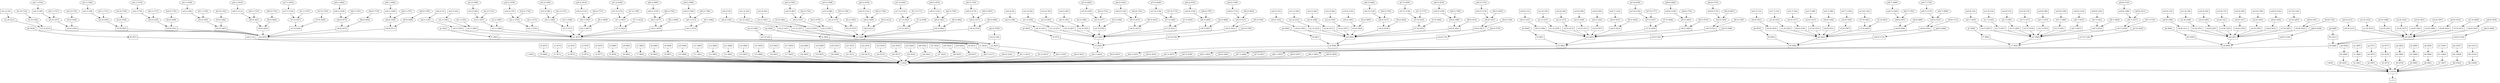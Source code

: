 digraph G { 
"x"[label="\N (1)", color=black, shape=polygon ]
"s"[label="\N (932)" , color=black ]
"s"->"z"
"z"[label="\N (1016)", color=black, shape=polygon ]
"z"->"x"
"f0"[label="\N (957)", color=black, shape=polygon ]
"f0"->"e0"
"f1"[label="\N (963)", color=black, shape=polygon ]
"f1"->"e1"
"f2"[label="\N (969)", color=black, shape=polygon ]
"f2"->"e2"
"f3"[label="\N (975)", color=black, shape=polygon ]
"f3"->"e3"
"f4"[label="\N (981)", color=black, shape=polygon ]
"f4"->"e4"
"f5"[label="\N (987)", color=black, shape=polygon ]
"f5"->"e5"
"f6"[label="\N (993)", color=black, shape=polygon ]
"f6"->"e6"
"f7"[label="\N (999)", color=black, shape=polygon ]
"f7"->"e7"
"f8"[label="\N (1005)", color=black, shape=polygon ]
"f8"->"e8"
"f9"[label="\N (1011)", color=black, shape=polygon ]
"f9"->"e9"
"c"[label="\N (930)" , color=black ]
"c"->"s"
"r"[label="\N (934)" , color=black ]
"r"->"z"
"g0"[label="\N (816)" , color=black ]
"g0"->"f0"
"g1"[label="\N (822)" , color=black ]
"g1"->"f1"
"g2"[label="\N (828)" , color=black ]
"g2"->"f2"
"g3"[label="\N (834)" , color=black ]
"g3"->"f3"
"g4"[label="\N (840)" , color=black ]
"g4"->"f4"
"g5"[label="\N (846)" , color=black ]
"g5"->"f5"
"g6"[label="\N (852)" , color=black ]
"g6"->"f6"
"g7"[label="\N (858)" , color=black ]
"g7"->"f7"
"g8"[label="\N (864)" , color=black ]
"g8"->"f8"
"g9"[label="\N (868)" , color=black ]
"g9"->"f9"
"a0"[label="\N (870)", color=black, shape=polygon ]
"a0"->"t0"
"t0"[label="\N (869)" , color=black ]
"t0"->"s"
"a1"[label="\N (872)", color=black, shape=polygon ]
"a1"->"t1"
"t1"[label="\N (871)" , color=black ]
"t1"->"s"
"a2"[label="\N (874)", color=black, shape=polygon ]
"a2"->"t2"
"t2"[label="\N (873)" , color=black ]
"t2"->"s"
"a3"[label="\N (876)", color=black, shape=polygon ]
"a3"->"t3"
"t3"[label="\N (875)" , color=black ]
"t3"->"s"
"a4"[label="\N (878)", color=black, shape=polygon ]
"a4"->"t4"
"t4"[label="\N (877)" , color=black ]
"t4"->"s"
"a5"[label="\N (880)", color=black, shape=polygon ]
"a5"->"t5"
"t5"[label="\N (879)" , color=black ]
"t5"->"s"
"a6"[label="\N (882)", color=black, shape=polygon ]
"a6"->"t6"
"t6"[label="\N (881)" , color=black ]
"t6"->"s"
"a7"[label="\N (884)", color=black, shape=polygon ]
"a7"->"t7"
"t7"[label="\N (883)" , color=black ]
"t7"->"s"
"a8"[label="\N (886)", color=black, shape=polygon ]
"a8"->"t8"
"t8"[label="\N (885)" , color=black ]
"t8"->"s"
"a9"[label="\N (888)", color=black, shape=polygon ]
"a9"->"t9"
"t9"[label="\N (887)" , color=black ]
"t9"->"s"
"a10"[label="\N (890)", color=black, shape=polygon ]
"a10"->"t10"
"t10"[label="\N (889)" , color=black ]
"t10"->"s"
"a11"[label="\N (892)", color=black, shape=polygon ]
"a11"->"t11"
"t11"[label="\N (891)" , color=black ]
"t11"->"s"
"a12"[label="\N (894)", color=black, shape=polygon ]
"a12"->"t12"
"t12"[label="\N (893)" , color=black ]
"t12"->"s"
"a13"[label="\N (896)", color=black, shape=polygon ]
"a13"->"t13"
"t13"[label="\N (895)" , color=black ]
"t13"->"s"
"a14"[label="\N (898)", color=black, shape=polygon ]
"a14"->"t14"
"t14"[label="\N (897)" , color=black ]
"t14"->"s"
"a15"[label="\N (900)", color=black, shape=polygon ]
"a15"->"t15"
"t15"[label="\N (899)" , color=black ]
"t15"->"s"
"a16"[label="\N (902)", color=black, shape=polygon ]
"a16"->"t16"
"t16"[label="\N (901)" , color=black ]
"t16"->"s"
"a17"[label="\N (904)", color=black, shape=polygon ]
"a17"->"t17"
"t17"[label="\N (903)" , color=black ]
"t17"->"s"
"a18"[label="\N (906)", color=black, shape=polygon ]
"a18"->"t18"
"t18"[label="\N (905)" , color=black ]
"t18"->"s"
"a19"[label="\N (908)", color=black, shape=polygon ]
"a19"->"t19"
"t19"[label="\N (907)" , color=black ]
"t19"->"s"
"a20"[label="\N (910)", color=black, shape=polygon ]
"a20"->"t20"
"t20"[label="\N (909)" , color=black ]
"t20"->"s"
"a21"[label="\N (912)", color=black, shape=polygon ]
"a21"->"t21"
"t21"[label="\N (911)" , color=black ]
"t21"->"s"
"a22"[label="\N (914)", color=black, shape=polygon ]
"a22"->"t22"
"t22"[label="\N (913)" , color=black ]
"t22"->"s"
"a23"[label="\N (916)", color=black, shape=polygon ]
"a23"->"t23"
"t23"[label="\N (915)" , color=black ]
"t23"->"s"
"a24"[label="\N (918)", color=black, shape=polygon ]
"a24"->"t24"
"t24"[label="\N (917)" , color=black ]
"t24"->"s"
"a25"[label="\N (920)", color=black, shape=polygon ]
"a25"->"t25"
"t25"[label="\N (919)" , color=black ]
"t25"->"s"
"a26"[label="\N (922)", color=black, shape=polygon ]
"a26"->"t26"
"t26"[label="\N (921)" , color=black ]
"t26"->"s"
"a27"[label="\N (924)", color=black, shape=polygon ]
"a27"->"t27"
"t27"[label="\N (923)" , color=black ]
"t27"->"s"
"a28"[label="\N (926)", color=black, shape=polygon ]
"a28"->"t28"
"t28"[label="\N (925)" , color=black ]
"t28"->"s"
"a29"[label="\N (928)", color=black, shape=polygon ]
"a29"->"t29"
"t29"[label="\N (927)" , color=black ]
"t29"->"s"
"u(0,1)"[label="\N (181)" , color=black ]
"u(0,1)"->"v(0,1)"
"v(0,1)"[label="\N (183)", color=black, shape=polygon ]
"v(0,1)"->"m1"
"w(0,1)"[label="\N (2)", color=black, shape=polygon ]
"w(0,1)"->"e0"
"m1"[label="\N (937)", color=black, shape=polygon ]
"m1"->"e1"
"e0"[label="\N (812)", color=black, shape=polygon ]
"e0"->"d(0,1)"
"q1"[label="\N (965)", color=black, shape=polygon ]
"q1"->"h1"
"u(0,2)"[label="\N (185)" , color=black ]
"u(0,2)"->"v(0,2)"
"v(0,2)"[label="\N (187)", color=black, shape=polygon ]
"v(0,2)"->"m2"
"w(0,2)"[label="\N (4)", color=black, shape=polygon ]
"w(0,2)"->"u(0,1)"
"m2"[label="\N (939)", color=black, shape=polygon ]
"m2"->"e2"
"q2"[label="\N (971)", color=black, shape=polygon ]
"q2"->"h2"
"u(0,3)"[label="\N (189)" , color=black ]
"u(0,3)"->"v(0,3)"
"v(0,3)"[label="\N (191)", color=black, shape=polygon ]
"v(0,3)"->"m3"
"w(0,3)"[label="\N (6)", color=black, shape=polygon ]
"w(0,3)"->"u(0,2)"
"m3"[label="\N (941)", color=black, shape=polygon ]
"m3"->"e3"
"q3"[label="\N (977)", color=black, shape=polygon ]
"q3"->"h3"
"u(0,4)"[label="\N (193)" , color=black ]
"u(0,4)"->"v(0,4)"
"v(0,4)"[label="\N (195)", color=black, shape=polygon ]
"v(0,4)"->"m4"
"w(0,4)"[label="\N (8)", color=black, shape=polygon ]
"w(0,4)"->"u(0,3)"
"m4"[label="\N (943)", color=black, shape=polygon ]
"m4"->"e4"
"q4"[label="\N (983)", color=black, shape=polygon ]
"q4"->"h4"
"u(0,5)"[label="\N (197)" , color=black ]
"u(0,5)"->"v(0,5)"
"v(0,5)"[label="\N (199)", color=black, shape=polygon ]
"v(0,5)"->"m5"
"w(0,5)"[label="\N (10)", color=black, shape=polygon ]
"w(0,5)"->"u(0,4)"
"m5"[label="\N (945)", color=black, shape=polygon ]
"m5"->"e5"
"q5"[label="\N (989)", color=black, shape=polygon ]
"q5"->"h5"
"u(0,6)"[label="\N (201)" , color=black ]
"u(0,6)"->"v(0,6)"
"v(0,6)"[label="\N (203)", color=black, shape=polygon ]
"v(0,6)"->"m6"
"w(0,6)"[label="\N (12)", color=black, shape=polygon ]
"w(0,6)"->"u(0,5)"
"m6"[label="\N (947)", color=black, shape=polygon ]
"m6"->"e6"
"q6"[label="\N (995)", color=black, shape=polygon ]
"q6"->"h6"
"u(0,7)"[label="\N (205)" , color=black ]
"u(0,7)"->"v(0,7)"
"v(0,7)"[label="\N (207)", color=black, shape=polygon ]
"v(0,7)"->"m7"
"w(0,7)"[label="\N (14)", color=black, shape=polygon ]
"w(0,7)"->"u(0,6)"
"m7"[label="\N (949)", color=black, shape=polygon ]
"m7"->"e7"
"q7"[label="\N (1001)", color=black, shape=polygon ]
"q7"->"h7"
"u(0,8)"[label="\N (209)" , color=black ]
"u(0,8)"->"v(0,8)"
"v(0,8)"[label="\N (211)", color=black, shape=polygon ]
"v(0,8)"->"m8"
"w(0,8)"[label="\N (16)", color=black, shape=polygon ]
"w(0,8)"->"u(0,7)"
"m8"[label="\N (951)", color=black, shape=polygon ]
"m8"->"e8"
"q8"[label="\N (1007)", color=black, shape=polygon ]
"q8"->"h8"
"u(0,9)"[label="\N (213)" , color=black ]
"u(0,9)"->"v(0,9)"
"v(0,9)"[label="\N (215)", color=black, shape=polygon ]
"v(0,9)"->"m9"
"w(0,9)"[label="\N (18)", color=black, shape=polygon ]
"w(0,9)"->"u(0,8)"
"m9"[label="\N (953)", color=black, shape=polygon ]
"m9"->"e9"
"q9"[label="\N (1013)", color=black, shape=polygon ]
"q9"->"h9"
"d(0,1)"[label="\N (217)" , color=black ]
"d(0,1)"->"s"
"d(0,0)"[label="\N (219)" , color=black ]
"d(0,0)"->"s"
"h0"[label="\N (960)", color=black, shape=polygon ]
"h0"->"k0"
"m0"[label="\N (935)", color=black, shape=polygon ]
"m0"->"e0"
"q0"[label="\N (959)", color=black, shape=polygon ]
"q0"->"h0"
"k0"[label="\N (955)" , color=black ]
"k0"->"z"
"u(1,0)"[label="\N (221)" , color=black ]
"u(1,0)"->"v(1,0)"
"v(1,0)"[label="\N (223)", color=black, shape=polygon ]
"v(1,0)"->"m0"
"w(1,0)"[label="\N (20)", color=black, shape=polygon ]
"w(1,0)"->"e1"
"b(1,0)"[label="\N (723)" , color=black ]
"b(1,0)"->"l(1,0)"
"l(1,0)"[label="\N (544)" , color=black ]
"l(1,0)"->"v(1,0)"
"p(1,0)"[label="\N (546)" , color=black ]
"p(1,0)"->"w(1,0)"
"e1"[label="\N (818)", color=black, shape=polygon ]
"e1"->"d(1,1)"
"u(1,2)"[label="\N (225)" , color=black ]
"u(1,2)"->"v(1,2)"
"v(1,2)"[label="\N (227)", color=black, shape=polygon ]
"v(1,2)"->"m2"
"w(1,2)"[label="\N (22)", color=black, shape=polygon ]
"w(1,2)"->"u(1,0)"
"u(1,3)"[label="\N (229)" , color=black ]
"u(1,3)"->"v(1,3)"
"v(1,3)"[label="\N (231)", color=black, shape=polygon ]
"v(1,3)"->"m3"
"w(1,3)"[label="\N (24)", color=black, shape=polygon ]
"w(1,3)"->"u(1,2)"
"u(1,4)"[label="\N (233)" , color=black ]
"u(1,4)"->"v(1,4)"
"v(1,4)"[label="\N (235)", color=black, shape=polygon ]
"v(1,4)"->"m4"
"w(1,4)"[label="\N (26)", color=black, shape=polygon ]
"w(1,4)"->"u(1,3)"
"u(1,5)"[label="\N (237)" , color=black ]
"u(1,5)"->"v(1,5)"
"v(1,5)"[label="\N (239)", color=black, shape=polygon ]
"v(1,5)"->"m5"
"w(1,5)"[label="\N (28)", color=black, shape=polygon ]
"w(1,5)"->"u(1,4)"
"u(1,6)"[label="\N (241)" , color=black ]
"u(1,6)"->"v(1,6)"
"v(1,6)"[label="\N (243)", color=black, shape=polygon ]
"v(1,6)"->"m6"
"w(1,6)"[label="\N (30)", color=black, shape=polygon ]
"w(1,6)"->"u(1,5)"
"u(1,7)"[label="\N (245)" , color=black ]
"u(1,7)"->"v(1,7)"
"v(1,7)"[label="\N (247)", color=black, shape=polygon ]
"v(1,7)"->"m7"
"w(1,7)"[label="\N (32)", color=black, shape=polygon ]
"w(1,7)"->"u(1,6)"
"u(1,8)"[label="\N (249)" , color=black ]
"u(1,8)"->"v(1,8)"
"v(1,8)"[label="\N (251)", color=black, shape=polygon ]
"v(1,8)"->"m8"
"w(1,8)"[label="\N (34)", color=black, shape=polygon ]
"w(1,8)"->"u(1,7)"
"u(1,9)"[label="\N (253)" , color=black ]
"u(1,9)"->"v(1,9)"
"v(1,9)"[label="\N (255)", color=black, shape=polygon ]
"v(1,9)"->"m9"
"w(1,9)"[label="\N (36)", color=black, shape=polygon ]
"w(1,9)"->"u(1,8)"
"d(1,1)"[label="\N (813)" , color=black ]
"d(1,1)"->"s"
"d(1,0)"[label="\N (815)" , color=black ]
"d(1,0)"->"s"
"h1"[label="\N (966)", color=black, shape=polygon ]
"h1"->"k1"
"k1"[label="\N (961)" , color=black ]
"k1"->"z"
"u(2,0)"[label="\N (257)" , color=black ]
"u(2,0)"->"v(2,0)"
"v(2,0)"[label="\N (259)", color=black, shape=polygon ]
"v(2,0)"->"m0"
"w(2,0)"[label="\N (38)", color=black, shape=polygon ]
"w(2,0)"->"e2"
"b(2,0)"[label="\N (725)" , color=black ]
"b(2,0)"->"l(2,0)"
"l(2,0)"[label="\N (548)" , color=black ]
"l(2,0)"->"v(2,0)"
"p(2,0)"[label="\N (550)" , color=black ]
"p(2,0)"->"w(2,0)"
"e2"[label="\N (824)", color=black, shape=polygon ]
"e2"->"d(2,1)"
"u(2,1)"[label="\N (261)" , color=black ]
"u(2,1)"->"v(2,1)"
"v(2,1)"[label="\N (263)", color=black, shape=polygon ]
"v(2,1)"->"m1"
"w(2,1)"[label="\N (40)", color=black, shape=polygon ]
"w(2,1)"->"u(2,0)"
"b(2,1)"[label="\N (727)" , color=black ]
"b(2,1)"->"u(2,0)"
"l(2,1)"[label="\N (552)" , color=black ]
"l(2,1)"->"v(2,1)"
"p(2,1)"[label="\N (554)" , color=black ]
"p(2,1)"->"w(2,1)"
"u(2,3)"[label="\N (265)" , color=black ]
"u(2,3)"->"v(2,3)"
"v(2,3)"[label="\N (267)", color=black, shape=polygon ]
"v(2,3)"->"m3"
"w(2,3)"[label="\N (42)", color=black, shape=polygon ]
"w(2,3)"->"u(2,1)"
"u(2,4)"[label="\N (269)" , color=black ]
"u(2,4)"->"v(2,4)"
"v(2,4)"[label="\N (271)", color=black, shape=polygon ]
"v(2,4)"->"m4"
"w(2,4)"[label="\N (44)", color=black, shape=polygon ]
"w(2,4)"->"u(2,3)"
"u(2,5)"[label="\N (273)" , color=black ]
"u(2,5)"->"v(2,5)"
"v(2,5)"[label="\N (275)", color=black, shape=polygon ]
"v(2,5)"->"m5"
"w(2,5)"[label="\N (46)", color=black, shape=polygon ]
"w(2,5)"->"u(2,4)"
"u(2,6)"[label="\N (277)" , color=black ]
"u(2,6)"->"v(2,6)"
"v(2,6)"[label="\N (279)", color=black, shape=polygon ]
"v(2,6)"->"m6"
"w(2,6)"[label="\N (48)", color=black, shape=polygon ]
"w(2,6)"->"u(2,5)"
"u(2,7)"[label="\N (281)" , color=black ]
"u(2,7)"->"v(2,7)"
"v(2,7)"[label="\N (283)", color=black, shape=polygon ]
"v(2,7)"->"m7"
"w(2,7)"[label="\N (50)", color=black, shape=polygon ]
"w(2,7)"->"u(2,6)"
"u(2,8)"[label="\N (285)" , color=black ]
"u(2,8)"->"v(2,8)"
"v(2,8)"[label="\N (287)", color=black, shape=polygon ]
"v(2,8)"->"m8"
"w(2,8)"[label="\N (52)", color=black, shape=polygon ]
"w(2,8)"->"u(2,7)"
"u(2,9)"[label="\N (289)" , color=black ]
"u(2,9)"->"v(2,9)"
"v(2,9)"[label="\N (291)", color=black, shape=polygon ]
"v(2,9)"->"m9"
"w(2,9)"[label="\N (54)", color=black, shape=polygon ]
"w(2,9)"->"u(2,8)"
"d(2,1)"[label="\N (819)" , color=black ]
"d(2,1)"->"s"
"d(2,0)"[label="\N (821)" , color=black ]
"d(2,0)"->"s"
"h2"[label="\N (972)", color=black, shape=polygon ]
"h2"->"k2"
"k2"[label="\N (967)" , color=black ]
"k2"->"z"
"u(3,0)"[label="\N (293)" , color=black ]
"u(3,0)"->"v(3,0)"
"v(3,0)"[label="\N (295)", color=black, shape=polygon ]
"v(3,0)"->"m0"
"w(3,0)"[label="\N (56)", color=black, shape=polygon ]
"w(3,0)"->"e3"
"b(3,0)"[label="\N (729)" , color=black ]
"b(3,0)"->"l(3,0)"
"l(3,0)"[label="\N (556)" , color=black ]
"l(3,0)"->"v(3,0)"
"p(3,0)"[label="\N (558)" , color=black ]
"p(3,0)"->"w(3,0)"
"e3"[label="\N (830)", color=black, shape=polygon ]
"e3"->"d(3,1)"
"u(3,1)"[label="\N (297)" , color=black ]
"u(3,1)"->"v(3,1)"
"v(3,1)"[label="\N (299)", color=black, shape=polygon ]
"v(3,1)"->"m1"
"w(3,1)"[label="\N (58)", color=black, shape=polygon ]
"w(3,1)"->"u(3,0)"
"b(3,1)"[label="\N (731)" , color=black ]
"b(3,1)"->"u(3,0)"
"l(3,1)"[label="\N (560)" , color=black ]
"l(3,1)"->"v(3,1)"
"p(3,1)"[label="\N (562)" , color=black ]
"p(3,1)"->"w(3,1)"
"u(3,2)"[label="\N (301)" , color=black ]
"u(3,2)"->"v(3,2)"
"v(3,2)"[label="\N (303)", color=black, shape=polygon ]
"v(3,2)"->"m2"
"w(3,2)"[label="\N (60)", color=black, shape=polygon ]
"w(3,2)"->"u(3,1)"
"b(3,2)"[label="\N (733)" , color=black ]
"b(3,2)"->"u(3,1)"
"l(3,2)"[label="\N (564)" , color=black ]
"l(3,2)"->"v(3,2)"
"p(3,2)"[label="\N (566)" , color=black ]
"p(3,2)"->"w(3,2)"
"u(3,4)"[label="\N (305)" , color=black ]
"u(3,4)"->"v(3,4)"
"v(3,4)"[label="\N (307)", color=black, shape=polygon ]
"v(3,4)"->"m4"
"w(3,4)"[label="\N (62)", color=black, shape=polygon ]
"w(3,4)"->"u(3,2)"
"u(3,5)"[label="\N (309)" , color=black ]
"u(3,5)"->"v(3,5)"
"v(3,5)"[label="\N (311)", color=black, shape=polygon ]
"v(3,5)"->"m5"
"w(3,5)"[label="\N (64)", color=black, shape=polygon ]
"w(3,5)"->"u(3,4)"
"u(3,6)"[label="\N (313)" , color=black ]
"u(3,6)"->"v(3,6)"
"v(3,6)"[label="\N (315)", color=black, shape=polygon ]
"v(3,6)"->"m6"
"w(3,6)"[label="\N (66)", color=black, shape=polygon ]
"w(3,6)"->"u(3,5)"
"u(3,7)"[label="\N (317)" , color=black ]
"u(3,7)"->"v(3,7)"
"v(3,7)"[label="\N (319)", color=black, shape=polygon ]
"v(3,7)"->"m7"
"w(3,7)"[label="\N (68)", color=black, shape=polygon ]
"w(3,7)"->"u(3,6)"
"u(3,8)"[label="\N (321)" , color=black ]
"u(3,8)"->"v(3,8)"
"v(3,8)"[label="\N (323)", color=black, shape=polygon ]
"v(3,8)"->"m8"
"w(3,8)"[label="\N (70)", color=black, shape=polygon ]
"w(3,8)"->"u(3,7)"
"u(3,9)"[label="\N (325)" , color=black ]
"u(3,9)"->"v(3,9)"
"v(3,9)"[label="\N (327)", color=black, shape=polygon ]
"v(3,9)"->"m9"
"w(3,9)"[label="\N (72)", color=black, shape=polygon ]
"w(3,9)"->"u(3,8)"
"d(3,1)"[label="\N (825)" , color=black ]
"d(3,1)"->"s"
"d(3,0)"[label="\N (827)" , color=black ]
"d(3,0)"->"s"
"h3"[label="\N (978)", color=black, shape=polygon ]
"h3"->"k3"
"k3"[label="\N (973)" , color=black ]
"k3"->"z"
"u(4,0)"[label="\N (329)" , color=black ]
"u(4,0)"->"v(4,0)"
"v(4,0)"[label="\N (331)", color=black, shape=polygon ]
"v(4,0)"->"m0"
"w(4,0)"[label="\N (74)", color=black, shape=polygon ]
"w(4,0)"->"e4"
"b(4,0)"[label="\N (735)" , color=black ]
"b(4,0)"->"l(4,0)"
"l(4,0)"[label="\N (568)" , color=black ]
"l(4,0)"->"v(4,0)"
"p(4,0)"[label="\N (570)" , color=black ]
"p(4,0)"->"w(4,0)"
"e4"[label="\N (836)", color=black, shape=polygon ]
"e4"->"d(4,1)"
"u(4,1)"[label="\N (333)" , color=black ]
"u(4,1)"->"v(4,1)"
"v(4,1)"[label="\N (335)", color=black, shape=polygon ]
"v(4,1)"->"m1"
"w(4,1)"[label="\N (76)", color=black, shape=polygon ]
"w(4,1)"->"u(4,0)"
"b(4,1)"[label="\N (737)" , color=black ]
"b(4,1)"->"u(4,0)"
"l(4,1)"[label="\N (572)" , color=black ]
"l(4,1)"->"v(4,1)"
"p(4,1)"[label="\N (574)" , color=black ]
"p(4,1)"->"w(4,1)"
"u(4,2)"[label="\N (337)" , color=black ]
"u(4,2)"->"v(4,2)"
"v(4,2)"[label="\N (339)", color=black, shape=polygon ]
"v(4,2)"->"m2"
"w(4,2)"[label="\N (78)", color=black, shape=polygon ]
"w(4,2)"->"u(4,1)"
"b(4,2)"[label="\N (739)" , color=black ]
"b(4,2)"->"u(4,1)"
"l(4,2)"[label="\N (576)" , color=black ]
"l(4,2)"->"v(4,2)"
"p(4,2)"[label="\N (578)" , color=black ]
"p(4,2)"->"w(4,2)"
"u(4,3)"[label="\N (341)" , color=black ]
"u(4,3)"->"v(4,3)"
"v(4,3)"[label="\N (343)", color=black, shape=polygon ]
"v(4,3)"->"m3"
"w(4,3)"[label="\N (80)", color=black, shape=polygon ]
"w(4,3)"->"u(4,2)"
"b(4,3)"[label="\N (741)" , color=black ]
"b(4,3)"->"u(4,2)"
"l(4,3)"[label="\N (580)" , color=black ]
"l(4,3)"->"v(4,3)"
"p(4,3)"[label="\N (582)" , color=black ]
"p(4,3)"->"w(4,3)"
"u(4,5)"[label="\N (345)" , color=black ]
"u(4,5)"->"v(4,5)"
"v(4,5)"[label="\N (347)", color=black, shape=polygon ]
"v(4,5)"->"m5"
"w(4,5)"[label="\N (82)", color=black, shape=polygon ]
"w(4,5)"->"u(4,3)"
"u(4,6)"[label="\N (349)" , color=black ]
"u(4,6)"->"v(4,6)"
"v(4,6)"[label="\N (351)", color=black, shape=polygon ]
"v(4,6)"->"m6"
"w(4,6)"[label="\N (84)", color=black, shape=polygon ]
"w(4,6)"->"u(4,5)"
"u(4,7)"[label="\N (353)" , color=black ]
"u(4,7)"->"v(4,7)"
"v(4,7)"[label="\N (355)", color=black, shape=polygon ]
"v(4,7)"->"m7"
"w(4,7)"[label="\N (86)", color=black, shape=polygon ]
"w(4,7)"->"u(4,6)"
"u(4,8)"[label="\N (357)" , color=black ]
"u(4,8)"->"v(4,8)"
"v(4,8)"[label="\N (359)", color=black, shape=polygon ]
"v(4,8)"->"m8"
"w(4,8)"[label="\N (88)", color=black, shape=polygon ]
"w(4,8)"->"u(4,7)"
"u(4,9)"[label="\N (361)" , color=black ]
"u(4,9)"->"v(4,9)"
"v(4,9)"[label="\N (363)", color=black, shape=polygon ]
"v(4,9)"->"m9"
"w(4,9)"[label="\N (90)", color=black, shape=polygon ]
"w(4,9)"->"u(4,8)"
"d(4,1)"[label="\N (831)" , color=black ]
"d(4,1)"->"s"
"d(4,0)"[label="\N (833)" , color=black ]
"d(4,0)"->"s"
"h4"[label="\N (984)", color=black, shape=polygon ]
"h4"->"k4"
"k4"[label="\N (979)" , color=black ]
"k4"->"z"
"u(5,0)"[label="\N (365)" , color=black ]
"u(5,0)"->"v(5,0)"
"v(5,0)"[label="\N (367)", color=black, shape=polygon ]
"v(5,0)"->"m0"
"w(5,0)"[label="\N (92)", color=black, shape=polygon ]
"w(5,0)"->"e5"
"b(5,0)"[label="\N (743)" , color=black ]
"b(5,0)"->"l(5,0)"
"l(5,0)"[label="\N (584)" , color=black ]
"l(5,0)"->"v(5,0)"
"p(5,0)"[label="\N (586)" , color=black ]
"p(5,0)"->"w(5,0)"
"e5"[label="\N (842)", color=black, shape=polygon ]
"e5"->"d(5,1)"
"u(5,1)"[label="\N (369)" , color=black ]
"u(5,1)"->"v(5,1)"
"v(5,1)"[label="\N (371)", color=black, shape=polygon ]
"v(5,1)"->"m1"
"w(5,1)"[label="\N (94)", color=black, shape=polygon ]
"w(5,1)"->"u(5,0)"
"b(5,1)"[label="\N (745)" , color=black ]
"b(5,1)"->"u(5,0)"
"l(5,1)"[label="\N (588)" , color=black ]
"l(5,1)"->"v(5,1)"
"p(5,1)"[label="\N (590)" , color=black ]
"p(5,1)"->"w(5,1)"
"u(5,2)"[label="\N (373)" , color=black ]
"u(5,2)"->"v(5,2)"
"v(5,2)"[label="\N (375)", color=black, shape=polygon ]
"v(5,2)"->"m2"
"w(5,2)"[label="\N (96)", color=black, shape=polygon ]
"w(5,2)"->"u(5,1)"
"b(5,2)"[label="\N (747)" , color=black ]
"b(5,2)"->"u(5,1)"
"l(5,2)"[label="\N (592)" , color=black ]
"l(5,2)"->"v(5,2)"
"p(5,2)"[label="\N (594)" , color=black ]
"p(5,2)"->"w(5,2)"
"u(5,3)"[label="\N (377)" , color=black ]
"u(5,3)"->"v(5,3)"
"v(5,3)"[label="\N (379)", color=black, shape=polygon ]
"v(5,3)"->"m3"
"w(5,3)"[label="\N (98)", color=black, shape=polygon ]
"w(5,3)"->"u(5,2)"
"b(5,3)"[label="\N (749)" , color=black ]
"b(5,3)"->"u(5,2)"
"l(5,3)"[label="\N (596)" , color=black ]
"l(5,3)"->"v(5,3)"
"p(5,3)"[label="\N (598)" , color=black ]
"p(5,3)"->"w(5,3)"
"u(5,4)"[label="\N (381)" , color=black ]
"u(5,4)"->"v(5,4)"
"v(5,4)"[label="\N (383)", color=black, shape=polygon ]
"v(5,4)"->"m4"
"w(5,4)"[label="\N (100)", color=black, shape=polygon ]
"w(5,4)"->"u(5,3)"
"b(5,4)"[label="\N (751)" , color=black ]
"b(5,4)"->"u(5,3)"
"l(5,4)"[label="\N (600)" , color=black ]
"l(5,4)"->"v(5,4)"
"p(5,4)"[label="\N (602)" , color=black ]
"p(5,4)"->"w(5,4)"
"u(5,6)"[label="\N (385)" , color=black ]
"u(5,6)"->"v(5,6)"
"v(5,6)"[label="\N (387)", color=black, shape=polygon ]
"v(5,6)"->"m6"
"w(5,6)"[label="\N (102)", color=black, shape=polygon ]
"w(5,6)"->"u(5,4)"
"u(5,7)"[label="\N (389)" , color=black ]
"u(5,7)"->"v(5,7)"
"v(5,7)"[label="\N (391)", color=black, shape=polygon ]
"v(5,7)"->"m7"
"w(5,7)"[label="\N (104)", color=black, shape=polygon ]
"w(5,7)"->"u(5,6)"
"u(5,8)"[label="\N (393)" , color=black ]
"u(5,8)"->"v(5,8)"
"v(5,8)"[label="\N (395)", color=black, shape=polygon ]
"v(5,8)"->"m8"
"w(5,8)"[label="\N (106)", color=black, shape=polygon ]
"w(5,8)"->"u(5,7)"
"u(5,9)"[label="\N (397)" , color=black ]
"u(5,9)"->"v(5,9)"
"v(5,9)"[label="\N (399)", color=black, shape=polygon ]
"v(5,9)"->"m9"
"w(5,9)"[label="\N (108)", color=black, shape=polygon ]
"w(5,9)"->"u(5,8)"
"d(5,1)"[label="\N (837)" , color=black ]
"d(5,1)"->"s"
"d(5,0)"[label="\N (839)" , color=black ]
"d(5,0)"->"s"
"h5"[label="\N (990)", color=black, shape=polygon ]
"h5"->"k5"
"k5"[label="\N (985)" , color=black ]
"k5"->"z"
"u(6,0)"[label="\N (401)" , color=black ]
"u(6,0)"->"v(6,0)"
"v(6,0)"[label="\N (403)", color=black, shape=polygon ]
"v(6,0)"->"m0"
"w(6,0)"[label="\N (110)", color=black, shape=polygon ]
"w(6,0)"->"e6"
"b(6,0)"[label="\N (753)" , color=black ]
"b(6,0)"->"l(6,0)"
"l(6,0)"[label="\N (604)" , color=black ]
"l(6,0)"->"v(6,0)"
"p(6,0)"[label="\N (606)" , color=black ]
"p(6,0)"->"w(6,0)"
"e6"[label="\N (848)", color=black, shape=polygon ]
"e6"->"d(6,1)"
"u(6,1)"[label="\N (405)" , color=black ]
"u(6,1)"->"v(6,1)"
"v(6,1)"[label="\N (407)", color=black, shape=polygon ]
"v(6,1)"->"m1"
"w(6,1)"[label="\N (112)", color=black, shape=polygon ]
"w(6,1)"->"u(6,0)"
"b(6,1)"[label="\N (755)" , color=black ]
"b(6,1)"->"u(6,0)"
"l(6,1)"[label="\N (608)" , color=black ]
"l(6,1)"->"v(6,1)"
"p(6,1)"[label="\N (610)" , color=black ]
"p(6,1)"->"w(6,1)"
"u(6,2)"[label="\N (409)" , color=black ]
"u(6,2)"->"v(6,2)"
"v(6,2)"[label="\N (411)", color=black, shape=polygon ]
"v(6,2)"->"m2"
"w(6,2)"[label="\N (114)", color=black, shape=polygon ]
"w(6,2)"->"u(6,1)"
"b(6,2)"[label="\N (757)" , color=black ]
"b(6,2)"->"u(6,1)"
"l(6,2)"[label="\N (612)" , color=black ]
"l(6,2)"->"v(6,2)"
"p(6,2)"[label="\N (614)" , color=black ]
"p(6,2)"->"w(6,2)"
"u(6,3)"[label="\N (413)" , color=black ]
"u(6,3)"->"v(6,3)"
"v(6,3)"[label="\N (415)", color=black, shape=polygon ]
"v(6,3)"->"m3"
"w(6,3)"[label="\N (116)", color=black, shape=polygon ]
"w(6,3)"->"u(6,2)"
"b(6,3)"[label="\N (759)" , color=black ]
"b(6,3)"->"u(6,2)"
"l(6,3)"[label="\N (616)" , color=black ]
"l(6,3)"->"v(6,3)"
"p(6,3)"[label="\N (618)" , color=black ]
"p(6,3)"->"w(6,3)"
"u(6,4)"[label="\N (417)" , color=black ]
"u(6,4)"->"v(6,4)"
"v(6,4)"[label="\N (419)", color=black, shape=polygon ]
"v(6,4)"->"m4"
"w(6,4)"[label="\N (118)", color=black, shape=polygon ]
"w(6,4)"->"u(6,3)"
"b(6,4)"[label="\N (761)" , color=black ]
"b(6,4)"->"u(6,3)"
"l(6,4)"[label="\N (620)" , color=black ]
"l(6,4)"->"v(6,4)"
"p(6,4)"[label="\N (622)" , color=black ]
"p(6,4)"->"w(6,4)"
"u(6,5)"[label="\N (421)" , color=black ]
"u(6,5)"->"v(6,5)"
"v(6,5)"[label="\N (423)", color=black, shape=polygon ]
"v(6,5)"->"m5"
"w(6,5)"[label="\N (120)", color=black, shape=polygon ]
"w(6,5)"->"u(6,4)"
"b(6,5)"[label="\N (763)" , color=black ]
"b(6,5)"->"u(6,4)"
"l(6,5)"[label="\N (624)" , color=black ]
"l(6,5)"->"v(6,5)"
"p(6,5)"[label="\N (626)" , color=black ]
"p(6,5)"->"w(6,5)"
"u(6,7)"[label="\N (425)" , color=black ]
"u(6,7)"->"v(6,7)"
"v(6,7)"[label="\N (427)", color=black, shape=polygon ]
"v(6,7)"->"m7"
"w(6,7)"[label="\N (122)", color=black, shape=polygon ]
"w(6,7)"->"u(6,5)"
"u(6,8)"[label="\N (429)" , color=black ]
"u(6,8)"->"v(6,8)"
"v(6,8)"[label="\N (431)", color=black, shape=polygon ]
"v(6,8)"->"m8"
"w(6,8)"[label="\N (124)", color=black, shape=polygon ]
"w(6,8)"->"u(6,7)"
"u(6,9)"[label="\N (433)" , color=black ]
"u(6,9)"->"v(6,9)"
"v(6,9)"[label="\N (435)", color=black, shape=polygon ]
"v(6,9)"->"m9"
"w(6,9)"[label="\N (126)", color=black, shape=polygon ]
"w(6,9)"->"u(6,8)"
"d(6,1)"[label="\N (843)" , color=black ]
"d(6,1)"->"s"
"d(6,0)"[label="\N (845)" , color=black ]
"d(6,0)"->"s"
"h6"[label="\N (996)", color=black, shape=polygon ]
"h6"->"k6"
"k6"[label="\N (991)" , color=black ]
"k6"->"z"
"u(7,0)"[label="\N (437)" , color=black ]
"u(7,0)"->"v(7,0)"
"v(7,0)"[label="\N (439)", color=black, shape=polygon ]
"v(7,0)"->"m0"
"w(7,0)"[label="\N (128)", color=black, shape=polygon ]
"w(7,0)"->"e7"
"b(7,0)"[label="\N (765)" , color=black ]
"b(7,0)"->"l(7,0)"
"l(7,0)"[label="\N (628)" , color=black ]
"l(7,0)"->"v(7,0)"
"p(7,0)"[label="\N (630)" , color=black ]
"p(7,0)"->"w(7,0)"
"e7"[label="\N (854)", color=black, shape=polygon ]
"e7"->"d(7,1)"
"u(7,1)"[label="\N (441)" , color=black ]
"u(7,1)"->"v(7,1)"
"v(7,1)"[label="\N (443)", color=black, shape=polygon ]
"v(7,1)"->"m1"
"w(7,1)"[label="\N (130)", color=black, shape=polygon ]
"w(7,1)"->"u(7,0)"
"b(7,1)"[label="\N (767)" , color=black ]
"b(7,1)"->"u(7,0)"
"l(7,1)"[label="\N (632)" , color=black ]
"l(7,1)"->"v(7,1)"
"p(7,1)"[label="\N (634)" , color=black ]
"p(7,1)"->"w(7,1)"
"u(7,2)"[label="\N (445)" , color=black ]
"u(7,2)"->"v(7,2)"
"v(7,2)"[label="\N (447)", color=black, shape=polygon ]
"v(7,2)"->"m2"
"w(7,2)"[label="\N (132)", color=black, shape=polygon ]
"w(7,2)"->"u(7,1)"
"b(7,2)"[label="\N (769)" , color=black ]
"b(7,2)"->"u(7,1)"
"l(7,2)"[label="\N (636)" , color=black ]
"l(7,2)"->"v(7,2)"
"p(7,2)"[label="\N (638)" , color=black ]
"p(7,2)"->"w(7,2)"
"u(7,3)"[label="\N (449)" , color=black ]
"u(7,3)"->"v(7,3)"
"v(7,3)"[label="\N (451)", color=black, shape=polygon ]
"v(7,3)"->"m3"
"w(7,3)"[label="\N (134)", color=black, shape=polygon ]
"w(7,3)"->"u(7,2)"
"b(7,3)"[label="\N (771)" , color=black ]
"b(7,3)"->"u(7,2)"
"l(7,3)"[label="\N (640)" , color=black ]
"l(7,3)"->"v(7,3)"
"p(7,3)"[label="\N (642)" , color=black ]
"p(7,3)"->"w(7,3)"
"u(7,4)"[label="\N (453)" , color=black ]
"u(7,4)"->"v(7,4)"
"v(7,4)"[label="\N (455)", color=black, shape=polygon ]
"v(7,4)"->"m4"
"w(7,4)"[label="\N (136)", color=black, shape=polygon ]
"w(7,4)"->"u(7,3)"
"b(7,4)"[label="\N (773)" , color=black ]
"b(7,4)"->"u(7,3)"
"l(7,4)"[label="\N (644)" , color=black ]
"l(7,4)"->"v(7,4)"
"p(7,4)"[label="\N (646)" , color=black ]
"p(7,4)"->"w(7,4)"
"u(7,5)"[label="\N (457)" , color=black ]
"u(7,5)"->"v(7,5)"
"v(7,5)"[label="\N (459)", color=black, shape=polygon ]
"v(7,5)"->"m5"
"w(7,5)"[label="\N (138)", color=black, shape=polygon ]
"w(7,5)"->"u(7,4)"
"b(7,5)"[label="\N (775)" , color=black ]
"b(7,5)"->"u(7,4)"
"l(7,5)"[label="\N (648)" , color=black ]
"l(7,5)"->"v(7,5)"
"p(7,5)"[label="\N (650)" , color=black ]
"p(7,5)"->"w(7,5)"
"u(7,6)"[label="\N (461)" , color=black ]
"u(7,6)"->"v(7,6)"
"v(7,6)"[label="\N (463)", color=black, shape=polygon ]
"v(7,6)"->"m6"
"w(7,6)"[label="\N (140)", color=black, shape=polygon ]
"w(7,6)"->"u(7,5)"
"b(7,6)"[label="\N (777)" , color=black ]
"b(7,6)"->"u(7,5)"
"l(7,6)"[label="\N (652)" , color=black ]
"l(7,6)"->"v(7,6)"
"p(7,6)"[label="\N (654)" , color=black ]
"p(7,6)"->"w(7,6)"
"u(7,8)"[label="\N (465)" , color=black ]
"u(7,8)"->"v(7,8)"
"v(7,8)"[label="\N (467)", color=black, shape=polygon ]
"v(7,8)"->"m8"
"w(7,8)"[label="\N (142)", color=black, shape=polygon ]
"w(7,8)"->"u(7,6)"
"u(7,9)"[label="\N (469)" , color=black ]
"u(7,9)"->"v(7,9)"
"v(7,9)"[label="\N (471)", color=black, shape=polygon ]
"v(7,9)"->"m9"
"w(7,9)"[label="\N (144)", color=black, shape=polygon ]
"w(7,9)"->"u(7,8)"
"d(7,1)"[label="\N (849)" , color=black ]
"d(7,1)"->"s"
"d(7,0)"[label="\N (851)" , color=black ]
"d(7,0)"->"s"
"h7"[label="\N (1002)", color=black, shape=polygon ]
"h7"->"k7"
"k7"[label="\N (997)" , color=black ]
"k7"->"z"
"u(8,0)"[label="\N (473)" , color=black ]
"u(8,0)"->"v(8,0)"
"v(8,0)"[label="\N (475)", color=black, shape=polygon ]
"v(8,0)"->"m0"
"w(8,0)"[label="\N (146)", color=black, shape=polygon ]
"w(8,0)"->"e8"
"b(8,0)"[label="\N (779)" , color=black ]
"b(8,0)"->"l(8,0)"
"l(8,0)"[label="\N (656)" , color=black ]
"l(8,0)"->"v(8,0)"
"p(8,0)"[label="\N (658)" , color=black ]
"p(8,0)"->"w(8,0)"
"e8"[label="\N (860)", color=black, shape=polygon ]
"e8"->"d(8,1)"
"u(8,1)"[label="\N (477)" , color=black ]
"u(8,1)"->"v(8,1)"
"v(8,1)"[label="\N (479)", color=black, shape=polygon ]
"v(8,1)"->"m1"
"w(8,1)"[label="\N (148)", color=black, shape=polygon ]
"w(8,1)"->"u(8,0)"
"b(8,1)"[label="\N (781)" , color=black ]
"b(8,1)"->"u(8,0)"
"l(8,1)"[label="\N (660)" , color=black ]
"l(8,1)"->"v(8,1)"
"p(8,1)"[label="\N (662)" , color=black ]
"p(8,1)"->"w(8,1)"
"u(8,2)"[label="\N (481)" , color=black ]
"u(8,2)"->"v(8,2)"
"v(8,2)"[label="\N (483)", color=black, shape=polygon ]
"v(8,2)"->"m2"
"w(8,2)"[label="\N (150)", color=black, shape=polygon ]
"w(8,2)"->"u(8,1)"
"b(8,2)"[label="\N (783)" , color=black ]
"b(8,2)"->"u(8,1)"
"l(8,2)"[label="\N (664)" , color=black ]
"l(8,2)"->"v(8,2)"
"p(8,2)"[label="\N (666)" , color=black ]
"p(8,2)"->"w(8,2)"
"u(8,3)"[label="\N (485)" , color=black ]
"u(8,3)"->"v(8,3)"
"v(8,3)"[label="\N (487)", color=black, shape=polygon ]
"v(8,3)"->"m3"
"w(8,3)"[label="\N (152)", color=black, shape=polygon ]
"w(8,3)"->"u(8,2)"
"b(8,3)"[label="\N (785)" , color=black ]
"b(8,3)"->"u(8,2)"
"l(8,3)"[label="\N (668)" , color=black ]
"l(8,3)"->"v(8,3)"
"p(8,3)"[label="\N (670)" , color=black ]
"p(8,3)"->"w(8,3)"
"u(8,4)"[label="\N (489)" , color=black ]
"u(8,4)"->"v(8,4)"
"v(8,4)"[label="\N (491)", color=black, shape=polygon ]
"v(8,4)"->"m4"
"w(8,4)"[label="\N (154)", color=black, shape=polygon ]
"w(8,4)"->"u(8,3)"
"b(8,4)"[label="\N (787)" , color=black ]
"b(8,4)"->"u(8,3)"
"l(8,4)"[label="\N (672)" , color=black ]
"l(8,4)"->"v(8,4)"
"p(8,4)"[label="\N (674)" , color=black ]
"p(8,4)"->"w(8,4)"
"u(8,5)"[label="\N (493)" , color=black ]
"u(8,5)"->"v(8,5)"
"v(8,5)"[label="\N (495)", color=black, shape=polygon ]
"v(8,5)"->"m5"
"w(8,5)"[label="\N (156)", color=black, shape=polygon ]
"w(8,5)"->"u(8,4)"
"b(8,5)"[label="\N (789)" , color=black ]
"b(8,5)"->"u(8,4)"
"l(8,5)"[label="\N (676)" , color=black ]
"l(8,5)"->"v(8,5)"
"p(8,5)"[label="\N (678)" , color=black ]
"p(8,5)"->"w(8,5)"
"u(8,6)"[label="\N (497)" , color=black ]
"u(8,6)"->"v(8,6)"
"v(8,6)"[label="\N (499)", color=black, shape=polygon ]
"v(8,6)"->"m6"
"w(8,6)"[label="\N (158)", color=black, shape=polygon ]
"w(8,6)"->"u(8,5)"
"b(8,6)"[label="\N (791)" , color=black ]
"b(8,6)"->"u(8,5)"
"l(8,6)"[label="\N (680)" , color=black ]
"l(8,6)"->"v(8,6)"
"p(8,6)"[label="\N (682)" , color=black ]
"p(8,6)"->"w(8,6)"
"u(8,7)"[label="\N (501)" , color=black ]
"u(8,7)"->"v(8,7)"
"v(8,7)"[label="\N (503)", color=black, shape=polygon ]
"v(8,7)"->"m7"
"w(8,7)"[label="\N (160)", color=black, shape=polygon ]
"w(8,7)"->"u(8,6)"
"b(8,7)"[label="\N (793)" , color=black ]
"b(8,7)"->"u(8,6)"
"l(8,7)"[label="\N (684)" , color=black ]
"l(8,7)"->"v(8,7)"
"p(8,7)"[label="\N (686)" , color=black ]
"p(8,7)"->"w(8,7)"
"u(8,9)"[label="\N (505)" , color=black ]
"u(8,9)"->"v(8,9)"
"v(8,9)"[label="\N (507)", color=black, shape=polygon ]
"v(8,9)"->"m9"
"w(8,9)"[label="\N (162)", color=black, shape=polygon ]
"w(8,9)"->"u(8,7)"
"d(8,1)"[label="\N (855)" , color=black ]
"d(8,1)"->"s"
"d(8,0)"[label="\N (857)" , color=black ]
"d(8,0)"->"s"
"h8"[label="\N (1008)", color=black, shape=polygon ]
"h8"->"k8"
"k8"[label="\N (1003)" , color=black ]
"k8"->"z"
"u(9,0)"[label="\N (509)" , color=black ]
"u(9,0)"->"v(9,0)"
"v(9,0)"[label="\N (511)", color=black, shape=polygon ]
"v(9,0)"->"m0"
"w(9,0)"[label="\N (164)", color=black, shape=polygon ]
"w(9,0)"->"e9"
"b(9,0)"[label="\N (795)" , color=black ]
"b(9,0)"->"l(9,0)"
"l(9,0)"[label="\N (688)" , color=black ]
"l(9,0)"->"v(9,0)"
"p(9,0)"[label="\N (690)" , color=black ]
"p(9,0)"->"w(9,0)"
"e9"[label="\N (866)", color=black, shape=polygon ]
"e9"->"d(9,1)"
"u(9,1)"[label="\N (513)" , color=black ]
"u(9,1)"->"v(9,1)"
"v(9,1)"[label="\N (515)", color=black, shape=polygon ]
"v(9,1)"->"m1"
"w(9,1)"[label="\N (166)", color=black, shape=polygon ]
"w(9,1)"->"u(9,0)"
"b(9,1)"[label="\N (797)" , color=black ]
"b(9,1)"->"u(9,0)"
"l(9,1)"[label="\N (692)" , color=black ]
"l(9,1)"->"v(9,1)"
"p(9,1)"[label="\N (694)" , color=black ]
"p(9,1)"->"w(9,1)"
"u(9,2)"[label="\N (517)" , color=black ]
"u(9,2)"->"v(9,2)"
"v(9,2)"[label="\N (519)", color=black, shape=polygon ]
"v(9,2)"->"m2"
"w(9,2)"[label="\N (168)", color=black, shape=polygon ]
"w(9,2)"->"u(9,1)"
"b(9,2)"[label="\N (799)" , color=black ]
"b(9,2)"->"u(9,1)"
"l(9,2)"[label="\N (696)" , color=black ]
"l(9,2)"->"v(9,2)"
"p(9,2)"[label="\N (698)" , color=black ]
"p(9,2)"->"w(9,2)"
"u(9,3)"[label="\N (521)" , color=black ]
"u(9,3)"->"v(9,3)"
"v(9,3)"[label="\N (523)", color=black, shape=polygon ]
"v(9,3)"->"m3"
"w(9,3)"[label="\N (170)", color=black, shape=polygon ]
"w(9,3)"->"u(9,2)"
"b(9,3)"[label="\N (801)" , color=black ]
"b(9,3)"->"u(9,2)"
"l(9,3)"[label="\N (700)" , color=black ]
"l(9,3)"->"v(9,3)"
"p(9,3)"[label="\N (702)" , color=black ]
"p(9,3)"->"w(9,3)"
"u(9,4)"[label="\N (525)" , color=black ]
"u(9,4)"->"v(9,4)"
"v(9,4)"[label="\N (527)", color=black, shape=polygon ]
"v(9,4)"->"m4"
"w(9,4)"[label="\N (172)", color=black, shape=polygon ]
"w(9,4)"->"u(9,3)"
"b(9,4)"[label="\N (803)" , color=black ]
"b(9,4)"->"u(9,3)"
"l(9,4)"[label="\N (704)" , color=black ]
"l(9,4)"->"v(9,4)"
"p(9,4)"[label="\N (706)" , color=black ]
"p(9,4)"->"w(9,4)"
"u(9,5)"[label="\N (529)" , color=black ]
"u(9,5)"->"v(9,5)"
"v(9,5)"[label="\N (531)", color=black, shape=polygon ]
"v(9,5)"->"m5"
"w(9,5)"[label="\N (174)", color=black, shape=polygon ]
"w(9,5)"->"u(9,4)"
"b(9,5)"[label="\N (805)" , color=black ]
"b(9,5)"->"u(9,4)"
"l(9,5)"[label="\N (708)" , color=black ]
"l(9,5)"->"v(9,5)"
"p(9,5)"[label="\N (710)" , color=black ]
"p(9,5)"->"w(9,5)"
"u(9,6)"[label="\N (533)" , color=black ]
"u(9,6)"->"v(9,6)"
"v(9,6)"[label="\N (535)", color=black, shape=polygon ]
"v(9,6)"->"m6"
"w(9,6)"[label="\N (176)", color=black, shape=polygon ]
"w(9,6)"->"u(9,5)"
"b(9,6)"[label="\N (807)" , color=black ]
"b(9,6)"->"u(9,5)"
"l(9,6)"[label="\N (712)" , color=black ]
"l(9,6)"->"v(9,6)"
"p(9,6)"[label="\N (714)" , color=black ]
"p(9,6)"->"w(9,6)"
"u(9,7)"[label="\N (537)" , color=black ]
"u(9,7)"->"v(9,7)"
"v(9,7)"[label="\N (539)", color=black, shape=polygon ]
"v(9,7)"->"m7"
"w(9,7)"[label="\N (178)", color=black, shape=polygon ]
"w(9,7)"->"u(9,6)"
"b(9,7)"[label="\N (809)" , color=black ]
"b(9,7)"->"u(9,6)"
"l(9,7)"[label="\N (716)" , color=black ]
"l(9,7)"->"v(9,7)"
"p(9,7)"[label="\N (718)" , color=black ]
"p(9,7)"->"w(9,7)"
"u(9,8)"[label="\N (541)" , color=black ]
"u(9,8)"->"v(9,8)"
"v(9,8)"[label="\N (543)", color=black, shape=polygon ]
"v(9,8)"->"m8"
"w(9,8)"[label="\N (180)", color=black, shape=polygon ]
"w(9,8)"->"u(9,7)"
"b(9,8)"[label="\N (811)" , color=black ]
"b(9,8)"->"u(9,7)"
"l(9,8)"[label="\N (720)" , color=black ]
"l(9,8)"->"v(9,8)"
"p(9,8)"[label="\N (722)" , color=black ]
"p(9,8)"->"w(9,8)"
"d(9,1)"[label="\N (861)" , color=black ]
"d(9,1)"->"s"
"d(9,0)"[label="\N (863)" , color=black ]
"d(9,0)"->"s"
"h9"[label="\N (1014)", color=black, shape=polygon ]
"h9"->"k9"
"k9"[label="\N (1009)" , color=black ]
"k9"->"z"
}
